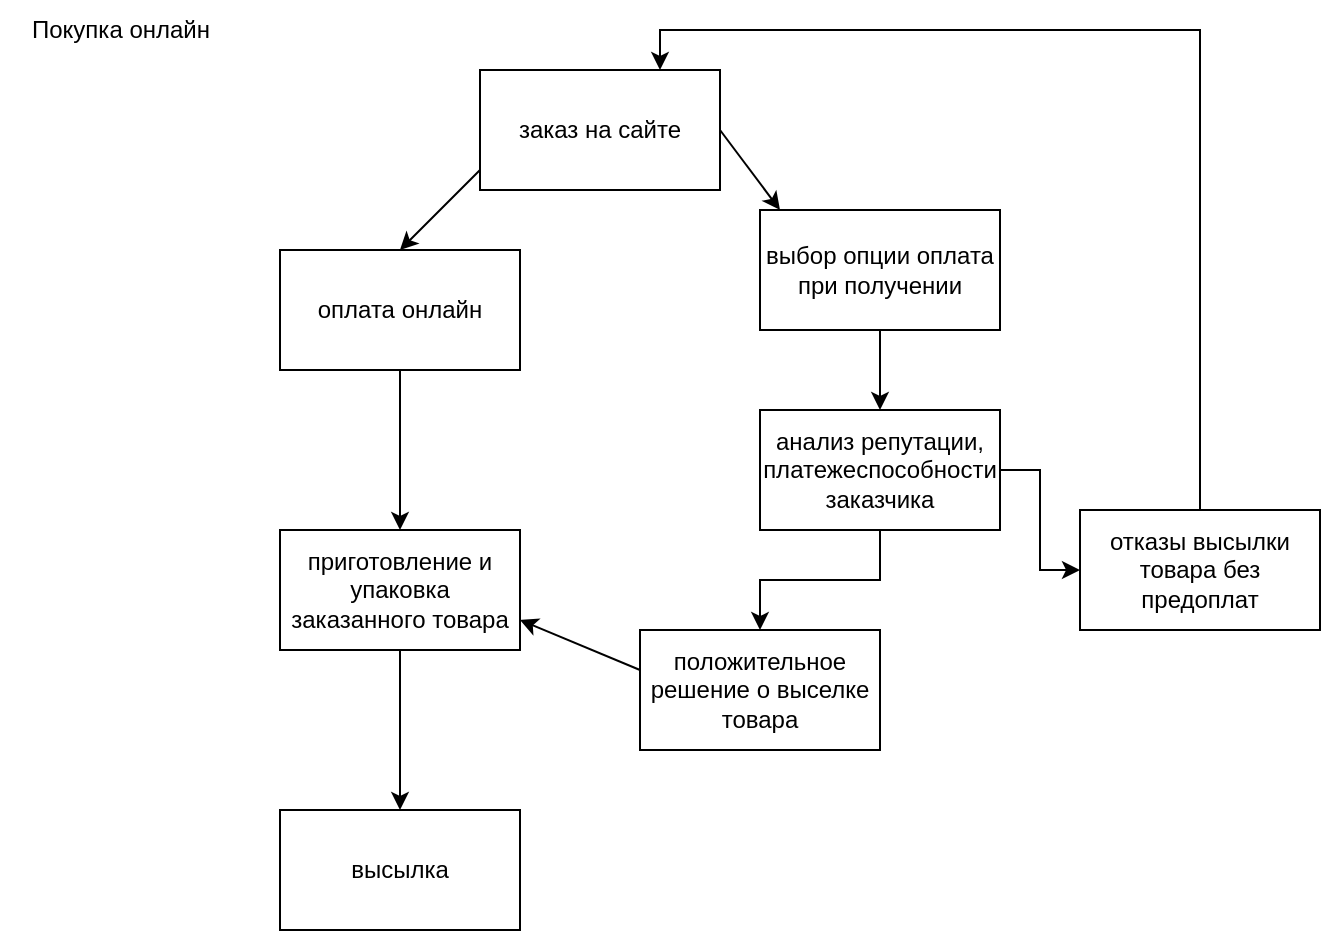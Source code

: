 <mxfile version="20.8.20" type="device"><diagram name="Страница 1" id="obQnZ3mY2etbXzgx_x2z"><mxGraphModel dx="1036" dy="1027" grid="1" gridSize="10" guides="1" tooltips="1" connect="1" arrows="1" fold="1" page="1" pageScale="1" pageWidth="827" pageHeight="1169" math="0" shadow="0"><root><mxCell id="0"/><mxCell id="1" parent="0"/><mxCell id="LrUm63HkrmkQ1Aoc_FbK-1" value="заказ на сайте" style="rounded=0;whiteSpace=wrap;html=1;" vertex="1" parent="1"><mxGeometry x="300" y="90" width="120" height="60" as="geometry"/></mxCell><mxCell id="LrUm63HkrmkQ1Aoc_FbK-2" value="Покупка онлайн" style="text;html=1;align=center;verticalAlign=middle;resizable=0;points=[];autosize=1;strokeColor=none;fillColor=none;" vertex="1" parent="1"><mxGeometry x="60" y="55" width="120" height="30" as="geometry"/></mxCell><mxCell id="LrUm63HkrmkQ1Aoc_FbK-12" value="" style="edgeStyle=orthogonalEdgeStyle;rounded=0;orthogonalLoop=1;jettySize=auto;html=1;" edge="1" parent="1" source="LrUm63HkrmkQ1Aoc_FbK-3" target="LrUm63HkrmkQ1Aoc_FbK-9"><mxGeometry relative="1" as="geometry"/></mxCell><mxCell id="LrUm63HkrmkQ1Aoc_FbK-3" value="выбор опции оплата при получении" style="rounded=0;whiteSpace=wrap;html=1;" vertex="1" parent="1"><mxGeometry x="440" y="160" width="120" height="60" as="geometry"/></mxCell><mxCell id="LrUm63HkrmkQ1Aoc_FbK-6" value="" style="edgeStyle=orthogonalEdgeStyle;rounded=0;orthogonalLoop=1;jettySize=auto;html=1;" edge="1" parent="1" source="LrUm63HkrmkQ1Aoc_FbK-4" target="LrUm63HkrmkQ1Aoc_FbK-5"><mxGeometry relative="1" as="geometry"/></mxCell><mxCell id="LrUm63HkrmkQ1Aoc_FbK-4" value="оплата онлайн" style="rounded=0;whiteSpace=wrap;html=1;" vertex="1" parent="1"><mxGeometry x="200" y="180" width="120" height="60" as="geometry"/></mxCell><mxCell id="LrUm63HkrmkQ1Aoc_FbK-24" value="" style="edgeStyle=orthogonalEdgeStyle;rounded=0;orthogonalLoop=1;jettySize=auto;html=1;" edge="1" parent="1" source="LrUm63HkrmkQ1Aoc_FbK-5" target="LrUm63HkrmkQ1Aoc_FbK-7"><mxGeometry relative="1" as="geometry"/></mxCell><mxCell id="LrUm63HkrmkQ1Aoc_FbK-5" value="приготовление и упаковка заказанного товара" style="whiteSpace=wrap;html=1;rounded=0;" vertex="1" parent="1"><mxGeometry x="200" y="320" width="120" height="60" as="geometry"/></mxCell><mxCell id="LrUm63HkrmkQ1Aoc_FbK-7" value="высылка" style="whiteSpace=wrap;html=1;" vertex="1" parent="1"><mxGeometry x="200" y="460" width="120" height="60" as="geometry"/></mxCell><mxCell id="LrUm63HkrmkQ1Aoc_FbK-16" value="" style="edgeStyle=orthogonalEdgeStyle;rounded=0;orthogonalLoop=1;jettySize=auto;html=1;" edge="1" parent="1" source="LrUm63HkrmkQ1Aoc_FbK-9" target="LrUm63HkrmkQ1Aoc_FbK-15"><mxGeometry relative="1" as="geometry"/></mxCell><mxCell id="LrUm63HkrmkQ1Aoc_FbK-22" value="" style="edgeStyle=orthogonalEdgeStyle;rounded=0;orthogonalLoop=1;jettySize=auto;html=1;" edge="1" parent="1" source="LrUm63HkrmkQ1Aoc_FbK-9" target="LrUm63HkrmkQ1Aoc_FbK-21"><mxGeometry relative="1" as="geometry"/></mxCell><mxCell id="LrUm63HkrmkQ1Aoc_FbK-9" value="анализ репутации, платежеспособности заказчика" style="whiteSpace=wrap;html=1;" vertex="1" parent="1"><mxGeometry x="440" y="260" width="120" height="60" as="geometry"/></mxCell><mxCell id="LrUm63HkrmkQ1Aoc_FbK-13" value="" style="endArrow=classic;html=1;rounded=0;" edge="1" parent="1"><mxGeometry width="50" height="50" relative="1" as="geometry"><mxPoint x="300" y="140" as="sourcePoint"/><mxPoint x="260" y="180" as="targetPoint"/><Array as="points"><mxPoint x="280" y="160"/></Array></mxGeometry></mxCell><mxCell id="LrUm63HkrmkQ1Aoc_FbK-14" value="" style="endArrow=classic;html=1;rounded=0;" edge="1" parent="1"><mxGeometry width="50" height="50" relative="1" as="geometry"><mxPoint x="420" y="120" as="sourcePoint"/><mxPoint x="450" y="160" as="targetPoint"/></mxGeometry></mxCell><mxCell id="LrUm63HkrmkQ1Aoc_FbK-15" value="положительное решение о выселке товара" style="whiteSpace=wrap;html=1;" vertex="1" parent="1"><mxGeometry x="380" y="370" width="120" height="60" as="geometry"/></mxCell><mxCell id="LrUm63HkrmkQ1Aoc_FbK-18" value="" style="endArrow=classic;html=1;rounded=0;entryX=1;entryY=0.75;entryDx=0;entryDy=0;" edge="1" parent="1" target="LrUm63HkrmkQ1Aoc_FbK-5"><mxGeometry width="50" height="50" relative="1" as="geometry"><mxPoint x="380" y="390" as="sourcePoint"/><mxPoint x="350" y="340" as="targetPoint"/></mxGeometry></mxCell><mxCell id="LrUm63HkrmkQ1Aoc_FbK-23" style="edgeStyle=orthogonalEdgeStyle;rounded=0;orthogonalLoop=1;jettySize=auto;html=1;exitX=0.5;exitY=0;exitDx=0;exitDy=0;entryX=0.75;entryY=0;entryDx=0;entryDy=0;" edge="1" parent="1" source="LrUm63HkrmkQ1Aoc_FbK-21" target="LrUm63HkrmkQ1Aoc_FbK-1"><mxGeometry relative="1" as="geometry"/></mxCell><mxCell id="LrUm63HkrmkQ1Aoc_FbK-21" value="отказы высылки товара без предоплат" style="whiteSpace=wrap;html=1;" vertex="1" parent="1"><mxGeometry x="600" y="310" width="120" height="60" as="geometry"/></mxCell></root></mxGraphModel></diagram></mxfile>